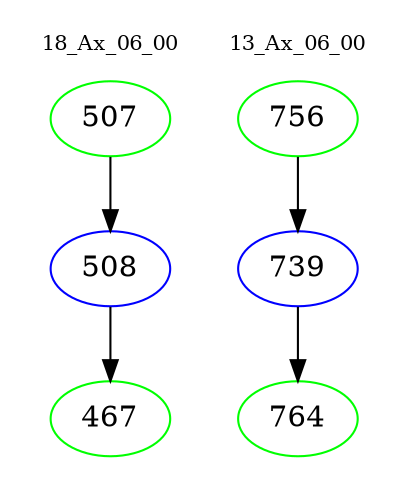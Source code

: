 digraph{
subgraph cluster_0 {
color = white
label = "18_Ax_06_00";
fontsize=10;
T0_507 [label="507", color="green"]
T0_507 -> T0_508 [color="black"]
T0_508 [label="508", color="blue"]
T0_508 -> T0_467 [color="black"]
T0_467 [label="467", color="green"]
}
subgraph cluster_1 {
color = white
label = "13_Ax_06_00";
fontsize=10;
T1_756 [label="756", color="green"]
T1_756 -> T1_739 [color="black"]
T1_739 [label="739", color="blue"]
T1_739 -> T1_764 [color="black"]
T1_764 [label="764", color="green"]
}
}
